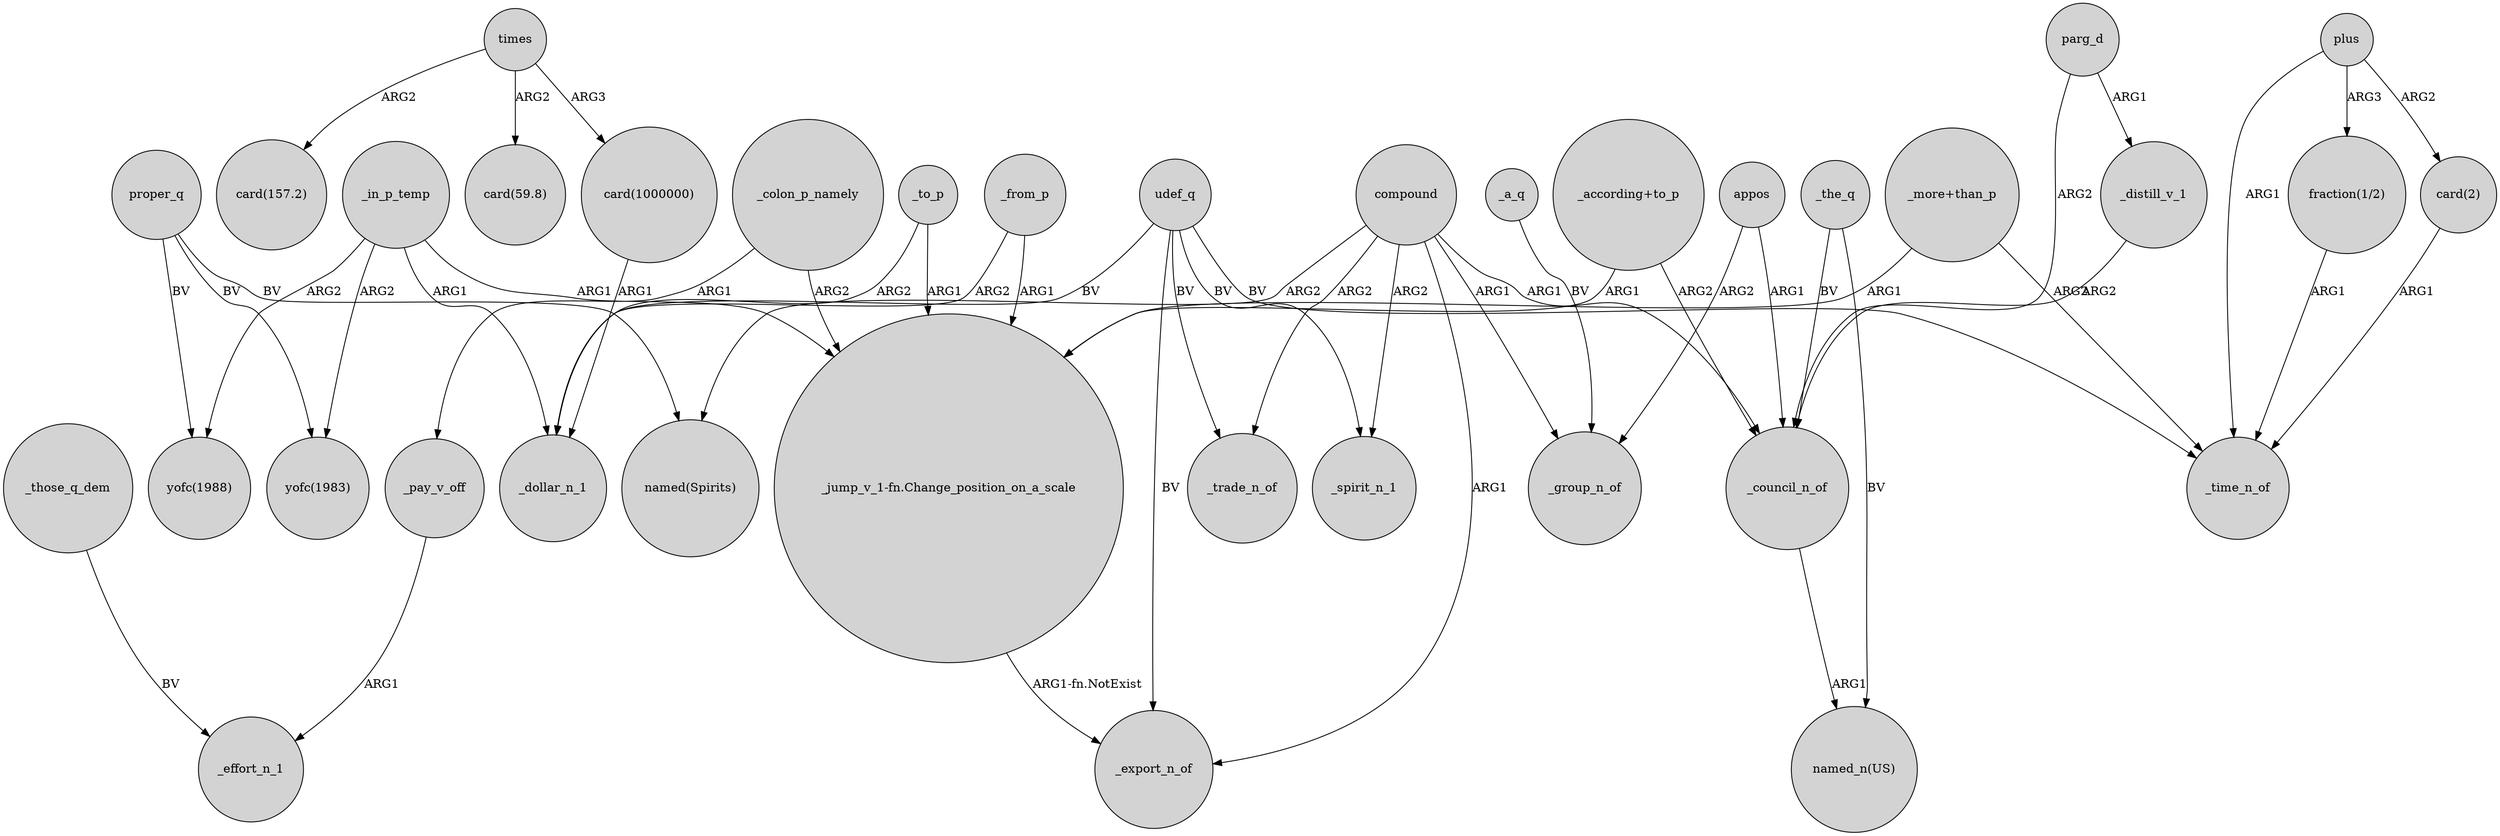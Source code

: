 digraph {
	node [shape=circle style=filled]
	_those_q_dem -> _effort_n_1 [label=BV]
	"card(1000000)" -> _dollar_n_1 [label=ARG1]
	udef_q -> _trade_n_of [label=BV]
	"_more+than_p" -> "_jump_v_1-fn.Change_position_on_a_scale" [label=ARG1]
	appos -> _council_n_of [label=ARG1]
	"_according+to_p" -> "_jump_v_1-fn.Change_position_on_a_scale" [label=ARG1]
	proper_q -> "named(Spirits)" [label=BV]
	plus -> "card(2)" [label=ARG2]
	_to_p -> _dollar_n_1 [label=ARG2]
	_council_n_of -> "named_n(US)" [label=ARG1]
	plus -> _time_n_of [label=ARG1]
	_to_p -> "_jump_v_1-fn.Change_position_on_a_scale" [label=ARG1]
	_pay_v_off -> _effort_n_1 [label=ARG1]
	_in_p_temp -> "yofc(1988)" [label=ARG2]
	parg_d -> _council_n_of [label=ARG2]
	proper_q -> "yofc(1983)" [label=BV]
	_the_q -> "named_n(US)" [label=BV]
	times -> "card(59.8)" [label=ARG2]
	compound -> _export_n_of [label=ARG1]
	"card(2)" -> _time_n_of [label=ARG1]
	times -> "card(157.2)" [label=ARG2]
	times -> "card(1000000)" [label=ARG3]
	proper_q -> "yofc(1988)" [label=BV]
	compound -> _group_n_of [label=ARG1]
	appos -> _group_n_of [label=ARG2]
	udef_q -> _time_n_of [label=BV]
	compound -> _trade_n_of [label=ARG2]
	compound -> "named(Spirits)" [label=ARG2]
	_distill_v_1 -> _council_n_of [label=ARG2]
	"_more+than_p" -> _time_n_of [label=ARG2]
	_in_p_temp -> "yofc(1983)" [label=ARG2]
	udef_q -> _export_n_of [label=BV]
	_the_q -> _council_n_of [label=BV]
	compound -> _council_n_of [label=ARG1]
	compound -> _spirit_n_1 [label=ARG2]
	plus -> "fraction(1/2)" [label=ARG3]
	parg_d -> _distill_v_1 [label=ARG1]
	_colon_p_namely -> _pay_v_off [label=ARG1]
	_from_p -> "_jump_v_1-fn.Change_position_on_a_scale" [label=ARG1]
	_a_q -> _group_n_of [label=BV]
	_in_p_temp -> _dollar_n_1 [label=ARG1]
	_from_p -> _dollar_n_1 [label=ARG2]
	_colon_p_namely -> "_jump_v_1-fn.Change_position_on_a_scale" [label=ARG2]
	udef_q -> _spirit_n_1 [label=BV]
	"_jump_v_1-fn.Change_position_on_a_scale" -> _export_n_of [label="ARG1-fn.NotExist"]
	"_according+to_p" -> _council_n_of [label=ARG2]
	_in_p_temp -> "_jump_v_1-fn.Change_position_on_a_scale" [label=ARG1]
	"fraction(1/2)" -> _time_n_of [label=ARG1]
	udef_q -> _dollar_n_1 [label=BV]
}
